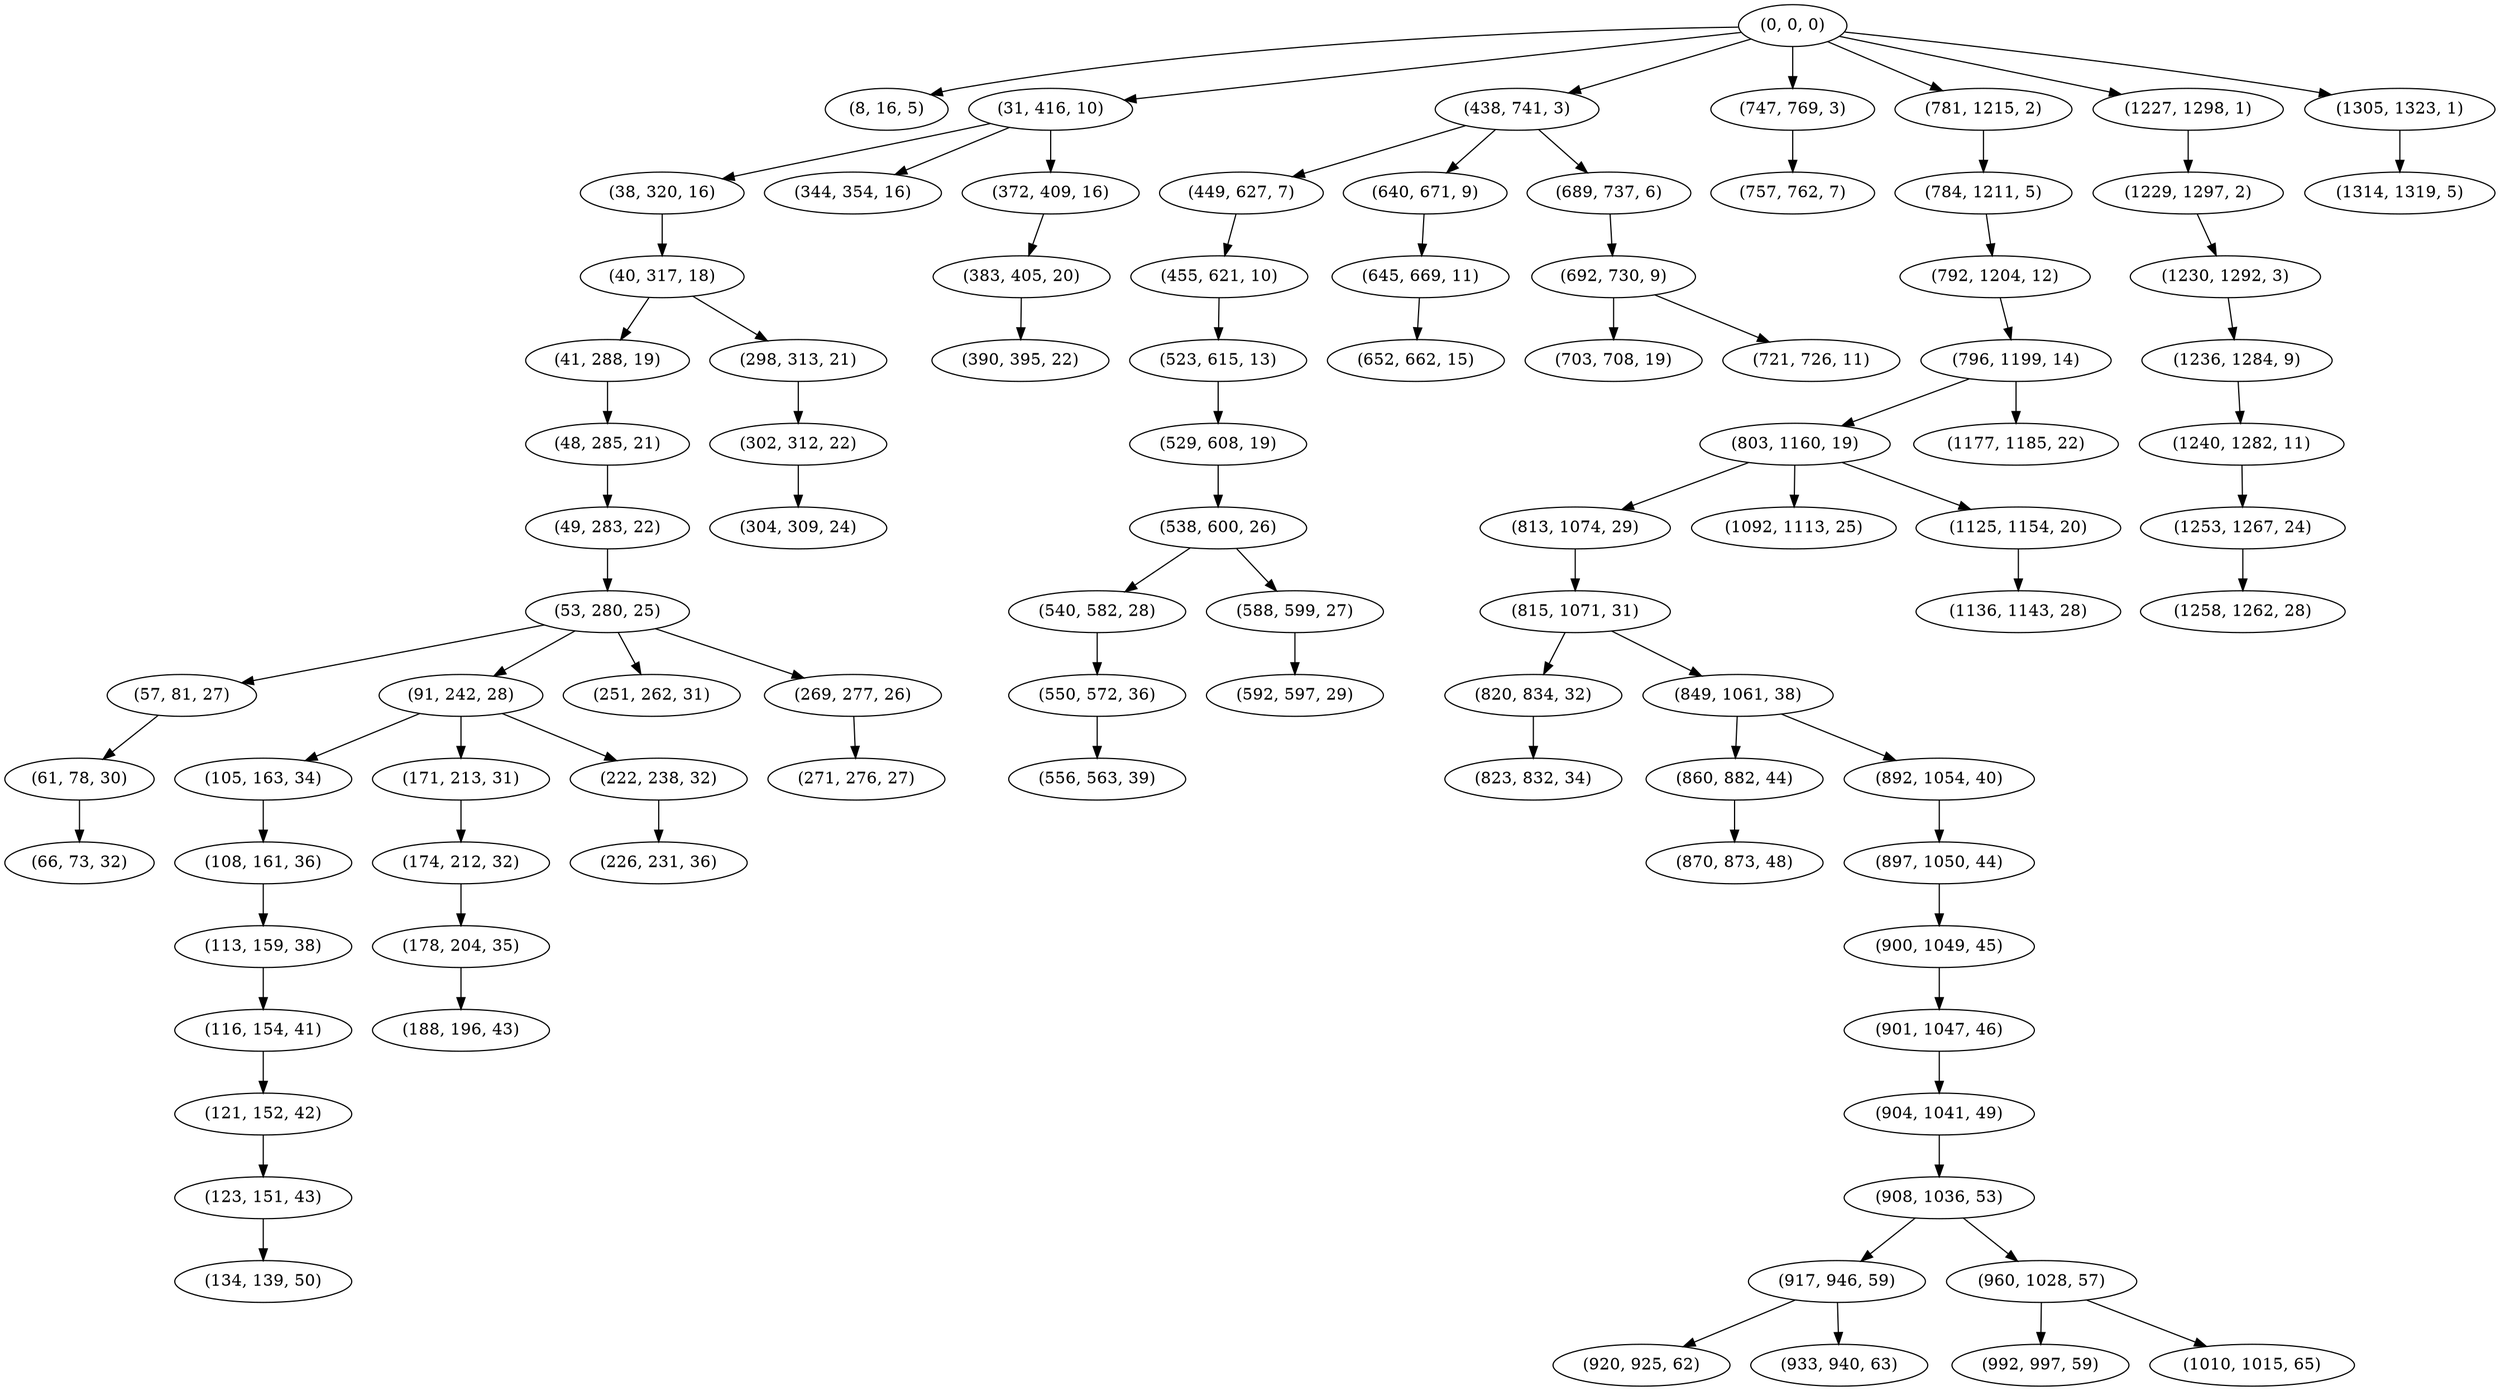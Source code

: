 digraph tree {
    "(0, 0, 0)";
    "(8, 16, 5)";
    "(31, 416, 10)";
    "(38, 320, 16)";
    "(40, 317, 18)";
    "(41, 288, 19)";
    "(48, 285, 21)";
    "(49, 283, 22)";
    "(53, 280, 25)";
    "(57, 81, 27)";
    "(61, 78, 30)";
    "(66, 73, 32)";
    "(91, 242, 28)";
    "(105, 163, 34)";
    "(108, 161, 36)";
    "(113, 159, 38)";
    "(116, 154, 41)";
    "(121, 152, 42)";
    "(123, 151, 43)";
    "(134, 139, 50)";
    "(171, 213, 31)";
    "(174, 212, 32)";
    "(178, 204, 35)";
    "(188, 196, 43)";
    "(222, 238, 32)";
    "(226, 231, 36)";
    "(251, 262, 31)";
    "(269, 277, 26)";
    "(271, 276, 27)";
    "(298, 313, 21)";
    "(302, 312, 22)";
    "(304, 309, 24)";
    "(344, 354, 16)";
    "(372, 409, 16)";
    "(383, 405, 20)";
    "(390, 395, 22)";
    "(438, 741, 3)";
    "(449, 627, 7)";
    "(455, 621, 10)";
    "(523, 615, 13)";
    "(529, 608, 19)";
    "(538, 600, 26)";
    "(540, 582, 28)";
    "(550, 572, 36)";
    "(556, 563, 39)";
    "(588, 599, 27)";
    "(592, 597, 29)";
    "(640, 671, 9)";
    "(645, 669, 11)";
    "(652, 662, 15)";
    "(689, 737, 6)";
    "(692, 730, 9)";
    "(703, 708, 19)";
    "(721, 726, 11)";
    "(747, 769, 3)";
    "(757, 762, 7)";
    "(781, 1215, 2)";
    "(784, 1211, 5)";
    "(792, 1204, 12)";
    "(796, 1199, 14)";
    "(803, 1160, 19)";
    "(813, 1074, 29)";
    "(815, 1071, 31)";
    "(820, 834, 32)";
    "(823, 832, 34)";
    "(849, 1061, 38)";
    "(860, 882, 44)";
    "(870, 873, 48)";
    "(892, 1054, 40)";
    "(897, 1050, 44)";
    "(900, 1049, 45)";
    "(901, 1047, 46)";
    "(904, 1041, 49)";
    "(908, 1036, 53)";
    "(917, 946, 59)";
    "(920, 925, 62)";
    "(933, 940, 63)";
    "(960, 1028, 57)";
    "(992, 997, 59)";
    "(1010, 1015, 65)";
    "(1092, 1113, 25)";
    "(1125, 1154, 20)";
    "(1136, 1143, 28)";
    "(1177, 1185, 22)";
    "(1227, 1298, 1)";
    "(1229, 1297, 2)";
    "(1230, 1292, 3)";
    "(1236, 1284, 9)";
    "(1240, 1282, 11)";
    "(1253, 1267, 24)";
    "(1258, 1262, 28)";
    "(1305, 1323, 1)";
    "(1314, 1319, 5)";
    "(0, 0, 0)" -> "(8, 16, 5)";
    "(0, 0, 0)" -> "(31, 416, 10)";
    "(0, 0, 0)" -> "(438, 741, 3)";
    "(0, 0, 0)" -> "(747, 769, 3)";
    "(0, 0, 0)" -> "(781, 1215, 2)";
    "(0, 0, 0)" -> "(1227, 1298, 1)";
    "(0, 0, 0)" -> "(1305, 1323, 1)";
    "(31, 416, 10)" -> "(38, 320, 16)";
    "(31, 416, 10)" -> "(344, 354, 16)";
    "(31, 416, 10)" -> "(372, 409, 16)";
    "(38, 320, 16)" -> "(40, 317, 18)";
    "(40, 317, 18)" -> "(41, 288, 19)";
    "(40, 317, 18)" -> "(298, 313, 21)";
    "(41, 288, 19)" -> "(48, 285, 21)";
    "(48, 285, 21)" -> "(49, 283, 22)";
    "(49, 283, 22)" -> "(53, 280, 25)";
    "(53, 280, 25)" -> "(57, 81, 27)";
    "(53, 280, 25)" -> "(91, 242, 28)";
    "(53, 280, 25)" -> "(251, 262, 31)";
    "(53, 280, 25)" -> "(269, 277, 26)";
    "(57, 81, 27)" -> "(61, 78, 30)";
    "(61, 78, 30)" -> "(66, 73, 32)";
    "(91, 242, 28)" -> "(105, 163, 34)";
    "(91, 242, 28)" -> "(171, 213, 31)";
    "(91, 242, 28)" -> "(222, 238, 32)";
    "(105, 163, 34)" -> "(108, 161, 36)";
    "(108, 161, 36)" -> "(113, 159, 38)";
    "(113, 159, 38)" -> "(116, 154, 41)";
    "(116, 154, 41)" -> "(121, 152, 42)";
    "(121, 152, 42)" -> "(123, 151, 43)";
    "(123, 151, 43)" -> "(134, 139, 50)";
    "(171, 213, 31)" -> "(174, 212, 32)";
    "(174, 212, 32)" -> "(178, 204, 35)";
    "(178, 204, 35)" -> "(188, 196, 43)";
    "(222, 238, 32)" -> "(226, 231, 36)";
    "(269, 277, 26)" -> "(271, 276, 27)";
    "(298, 313, 21)" -> "(302, 312, 22)";
    "(302, 312, 22)" -> "(304, 309, 24)";
    "(372, 409, 16)" -> "(383, 405, 20)";
    "(383, 405, 20)" -> "(390, 395, 22)";
    "(438, 741, 3)" -> "(449, 627, 7)";
    "(438, 741, 3)" -> "(640, 671, 9)";
    "(438, 741, 3)" -> "(689, 737, 6)";
    "(449, 627, 7)" -> "(455, 621, 10)";
    "(455, 621, 10)" -> "(523, 615, 13)";
    "(523, 615, 13)" -> "(529, 608, 19)";
    "(529, 608, 19)" -> "(538, 600, 26)";
    "(538, 600, 26)" -> "(540, 582, 28)";
    "(538, 600, 26)" -> "(588, 599, 27)";
    "(540, 582, 28)" -> "(550, 572, 36)";
    "(550, 572, 36)" -> "(556, 563, 39)";
    "(588, 599, 27)" -> "(592, 597, 29)";
    "(640, 671, 9)" -> "(645, 669, 11)";
    "(645, 669, 11)" -> "(652, 662, 15)";
    "(689, 737, 6)" -> "(692, 730, 9)";
    "(692, 730, 9)" -> "(703, 708, 19)";
    "(692, 730, 9)" -> "(721, 726, 11)";
    "(747, 769, 3)" -> "(757, 762, 7)";
    "(781, 1215, 2)" -> "(784, 1211, 5)";
    "(784, 1211, 5)" -> "(792, 1204, 12)";
    "(792, 1204, 12)" -> "(796, 1199, 14)";
    "(796, 1199, 14)" -> "(803, 1160, 19)";
    "(796, 1199, 14)" -> "(1177, 1185, 22)";
    "(803, 1160, 19)" -> "(813, 1074, 29)";
    "(803, 1160, 19)" -> "(1092, 1113, 25)";
    "(803, 1160, 19)" -> "(1125, 1154, 20)";
    "(813, 1074, 29)" -> "(815, 1071, 31)";
    "(815, 1071, 31)" -> "(820, 834, 32)";
    "(815, 1071, 31)" -> "(849, 1061, 38)";
    "(820, 834, 32)" -> "(823, 832, 34)";
    "(849, 1061, 38)" -> "(860, 882, 44)";
    "(849, 1061, 38)" -> "(892, 1054, 40)";
    "(860, 882, 44)" -> "(870, 873, 48)";
    "(892, 1054, 40)" -> "(897, 1050, 44)";
    "(897, 1050, 44)" -> "(900, 1049, 45)";
    "(900, 1049, 45)" -> "(901, 1047, 46)";
    "(901, 1047, 46)" -> "(904, 1041, 49)";
    "(904, 1041, 49)" -> "(908, 1036, 53)";
    "(908, 1036, 53)" -> "(917, 946, 59)";
    "(908, 1036, 53)" -> "(960, 1028, 57)";
    "(917, 946, 59)" -> "(920, 925, 62)";
    "(917, 946, 59)" -> "(933, 940, 63)";
    "(960, 1028, 57)" -> "(992, 997, 59)";
    "(960, 1028, 57)" -> "(1010, 1015, 65)";
    "(1125, 1154, 20)" -> "(1136, 1143, 28)";
    "(1227, 1298, 1)" -> "(1229, 1297, 2)";
    "(1229, 1297, 2)" -> "(1230, 1292, 3)";
    "(1230, 1292, 3)" -> "(1236, 1284, 9)";
    "(1236, 1284, 9)" -> "(1240, 1282, 11)";
    "(1240, 1282, 11)" -> "(1253, 1267, 24)";
    "(1253, 1267, 24)" -> "(1258, 1262, 28)";
    "(1305, 1323, 1)" -> "(1314, 1319, 5)";
}
